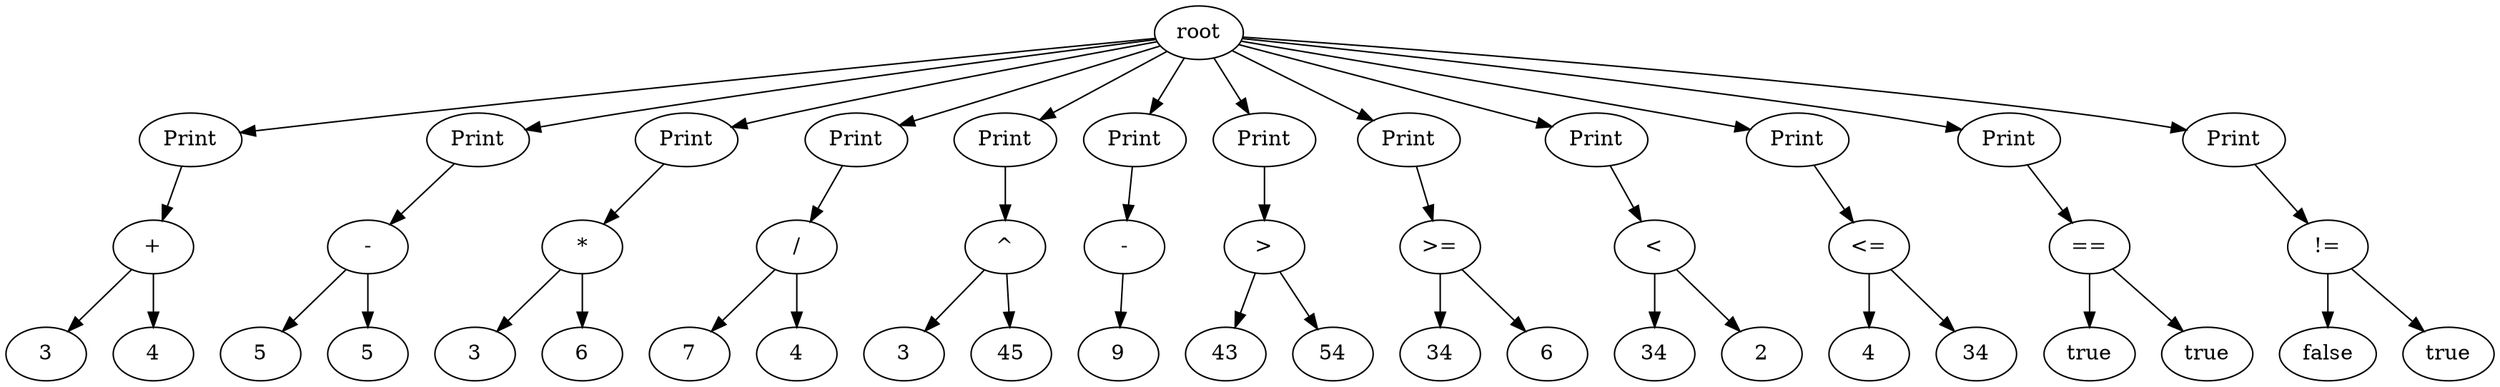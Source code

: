 digraph G{
rankir=TD;
48 [label = "root"];
1 [label = "3"];
3 [label = "+"];
3 -> 1;
2 [label = "4"];
3 [label = "+"];
3 -> 2;
4 [label = "Print"];
4 -> 3;
5 [label = "5"];
7 [label = "-"];
7 -> 5;
6 [label = "5"];
7 [label = "-"];
7 -> 6;
8 [label = "Print"];
8 -> 7;
9 [label = "3"];
11 [label = "*"];
11 -> 9;
10 [label = "6"];
11 [label = "*"];
11 -> 10;
12 [label = "Print"];
12 -> 11;
13 [label = "7"];
15 [label = "/"];
15 -> 13;
14 [label = "4"];
15 [label = "/"];
15 -> 14;
16 [label = "Print"];
16 -> 15;
17 [label = "3"];
19 [label = "^"];
19 -> 17;
18 [label = "45"];
19 [label = "^"];
19 -> 18;
20 [label = "Print"];
20 -> 19;
21 [label = "9"];
22 [label = "-"];
22 -> 21;
23 [label = "Print"];
23 -> 22;
24 [label = "43"];
26 [label = ">"];
26 -> 24;
25 [label = "54"];
26 [label = ">"];
26 -> 25;
27 [label = "Print"];
27 -> 26;
28 [label = "34"];
30 [label = ">="];
30 -> 28;
29 [label = "6"];
30 [label = ">="];
30 -> 29;
31 [label = "Print"];
31 -> 30;
32 [label = "34"];
34 [label = "<"];
34 -> 32;
33 [label = "2"];
34 [label = "<"];
34 -> 33;
35 [label = "Print"];
35 -> 34;
36 [label = "4"];
38 [label = "<="];
38 -> 36;
37 [label = "34"];
38 [label = "<="];
38 -> 37;
39 [label = "Print"];
39 -> 38;
40 [label = "true"];
42 [label = "=="];
42 -> 40;
41 [label = "true"];
42 [label = "=="];
42 -> 41;
43 [label = "Print"];
43 -> 42;
44 [label = "false"];
46 [label = "!="];
46 -> 44;
45 [label = "true"];
46 [label = "!="];
46 -> 45;
47 [label = "Print"];
47 -> 46;
48 -> 4;
48 -> 8;
48 -> 12;
48 -> 16;
48 -> 20;
48 -> 23;
48 -> 27;
48 -> 31;
48 -> 35;
48 -> 39;
48 -> 43;
48 -> 47;

}